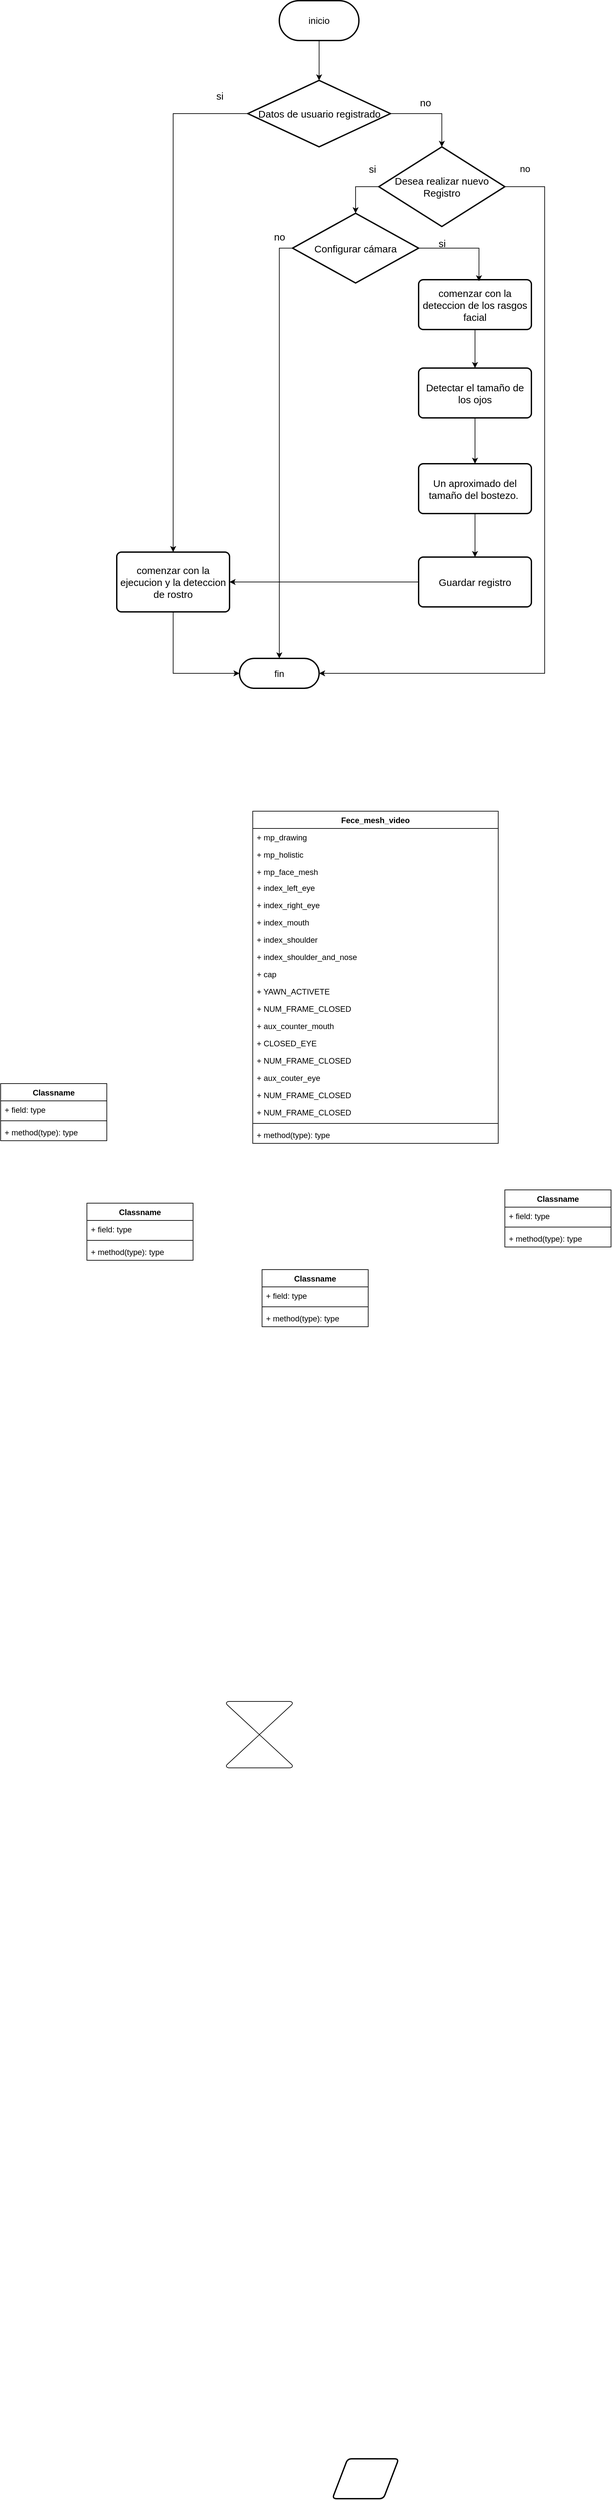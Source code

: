 <mxfile version="24.5.3" type="device">
  <diagram name="Página-1" id="5Qb3vk1Ux75uHA_Sm0zD">
    <mxGraphModel dx="1414" dy="722" grid="1" gridSize="10" guides="1" tooltips="1" connect="1" arrows="1" fold="1" page="1" pageScale="1" pageWidth="827" pageHeight="1169" math="0" shadow="0">
      <root>
        <mxCell id="0" />
        <mxCell id="1" parent="0" />
        <mxCell id="PELi2MCsB4YUl8_9I-J1-1" value="&lt;font style=&quot;font-size: 14px;&quot;&gt;inicio&lt;/font&gt;" style="rounded=1;whiteSpace=wrap;html=1;absoluteArcSize=1;arcSize=86;strokeWidth=2;" vertex="1" parent="1">
          <mxGeometry x="360" y="60" width="120" height="60" as="geometry" />
        </mxCell>
        <mxCell id="PELi2MCsB4YUl8_9I-J1-6" style="edgeStyle=orthogonalEdgeStyle;rounded=0;orthogonalLoop=1;jettySize=auto;html=1;exitX=0;exitY=0.5;exitDx=0;exitDy=0;exitPerimeter=0;entryX=0.5;entryY=0;entryDx=0;entryDy=0;" edge="1" parent="1" source="PELi2MCsB4YUl8_9I-J1-2" target="PELi2MCsB4YUl8_9I-J1-5">
          <mxGeometry relative="1" as="geometry" />
        </mxCell>
        <mxCell id="PELi2MCsB4YUl8_9I-J1-8" style="edgeStyle=orthogonalEdgeStyle;rounded=0;orthogonalLoop=1;jettySize=auto;html=1;exitX=1;exitY=0.5;exitDx=0;exitDy=0;exitPerimeter=0;" edge="1" parent="1" source="PELi2MCsB4YUl8_9I-J1-2" target="PELi2MCsB4YUl8_9I-J1-4">
          <mxGeometry relative="1" as="geometry" />
        </mxCell>
        <mxCell id="PELi2MCsB4YUl8_9I-J1-2" value="&lt;font style=&quot;font-size: 15px;&quot;&gt;Datos de usuario registrado&lt;/font&gt;" style="strokeWidth=2;html=1;shape=mxgraph.flowchart.decision;whiteSpace=wrap;" vertex="1" parent="1">
          <mxGeometry x="312.5" y="180" width="215" height="100" as="geometry" />
        </mxCell>
        <mxCell id="PELi2MCsB4YUl8_9I-J1-3" style="edgeStyle=orthogonalEdgeStyle;rounded=0;orthogonalLoop=1;jettySize=auto;html=1;exitX=0.5;exitY=1;exitDx=0;exitDy=0;entryX=0.5;entryY=0;entryDx=0;entryDy=0;entryPerimeter=0;" edge="1" parent="1" source="PELi2MCsB4YUl8_9I-J1-1" target="PELi2MCsB4YUl8_9I-J1-2">
          <mxGeometry relative="1" as="geometry" />
        </mxCell>
        <mxCell id="PELi2MCsB4YUl8_9I-J1-28" style="edgeStyle=orthogonalEdgeStyle;rounded=0;orthogonalLoop=1;jettySize=auto;html=1;exitX=1;exitY=0.5;exitDx=0;exitDy=0;exitPerimeter=0;entryX=1;entryY=0.5;entryDx=0;entryDy=0;" edge="1" parent="1" source="PELi2MCsB4YUl8_9I-J1-4" target="PELi2MCsB4YUl8_9I-J1-10">
          <mxGeometry relative="1" as="geometry">
            <Array as="points">
              <mxPoint x="760" y="340" />
              <mxPoint x="760" y="1073" />
            </Array>
          </mxGeometry>
        </mxCell>
        <mxCell id="PELi2MCsB4YUl8_9I-J1-4" value="&lt;font style=&quot;font-size: 15px;&quot;&gt;Desea realizar nuevo Registro&lt;/font&gt;" style="strokeWidth=2;html=1;shape=mxgraph.flowchart.decision;whiteSpace=wrap;" vertex="1" parent="1">
          <mxGeometry x="510" y="280" width="190" height="120" as="geometry" />
        </mxCell>
        <mxCell id="PELi2MCsB4YUl8_9I-J1-25" style="edgeStyle=orthogonalEdgeStyle;rounded=0;orthogonalLoop=1;jettySize=auto;html=1;exitX=0.5;exitY=1;exitDx=0;exitDy=0;entryX=0;entryY=0.5;entryDx=0;entryDy=0;" edge="1" parent="1" source="PELi2MCsB4YUl8_9I-J1-5" target="PELi2MCsB4YUl8_9I-J1-10">
          <mxGeometry relative="1" as="geometry" />
        </mxCell>
        <mxCell id="PELi2MCsB4YUl8_9I-J1-5" value="&lt;font style=&quot;font-size: 15px;&quot;&gt;comenzar con la ejecucion y la deteccion de rostro&lt;/font&gt;" style="rounded=1;whiteSpace=wrap;html=1;absoluteArcSize=1;arcSize=14;strokeWidth=2;" vertex="1" parent="1">
          <mxGeometry x="115" y="890" width="170" height="90" as="geometry" />
        </mxCell>
        <mxCell id="PELi2MCsB4YUl8_9I-J1-7" value="&lt;font style=&quot;font-size: 15px;&quot;&gt;si&lt;/font&gt;" style="text;html=1;align=center;verticalAlign=middle;resizable=0;points=[];autosize=1;strokeColor=none;fillColor=none;" vertex="1" parent="1">
          <mxGeometry x="255" y="188" width="30" height="30" as="geometry" />
        </mxCell>
        <mxCell id="PELi2MCsB4YUl8_9I-J1-9" value="&lt;font style=&quot;font-size: 15px;&quot;&gt;no&lt;/font&gt;" style="text;html=1;align=center;verticalAlign=middle;resizable=0;points=[];autosize=1;strokeColor=none;fillColor=none;" vertex="1" parent="1">
          <mxGeometry x="560" y="198" width="40" height="30" as="geometry" />
        </mxCell>
        <mxCell id="PELi2MCsB4YUl8_9I-J1-10" value="&lt;font style=&quot;font-size: 14px;&quot;&gt;fin&lt;/font&gt;" style="rounded=1;whiteSpace=wrap;html=1;absoluteArcSize=1;arcSize=86;strokeWidth=2;" vertex="1" parent="1">
          <mxGeometry x="300" y="1050" width="120" height="45" as="geometry" />
        </mxCell>
        <mxCell id="PELi2MCsB4YUl8_9I-J1-12" style="edgeStyle=orthogonalEdgeStyle;rounded=0;orthogonalLoop=1;jettySize=auto;html=1;exitX=0;exitY=0.5;exitDx=0;exitDy=0;exitPerimeter=0;entryX=0.5;entryY=0;entryDx=0;entryDy=0;" edge="1" parent="1" source="PELi2MCsB4YUl8_9I-J1-11" target="PELi2MCsB4YUl8_9I-J1-10">
          <mxGeometry relative="1" as="geometry" />
        </mxCell>
        <mxCell id="PELi2MCsB4YUl8_9I-J1-11" value="&lt;span style=&quot;font-size: 15px;&quot;&gt;Configurar cámara&lt;/span&gt;" style="strokeWidth=2;html=1;shape=mxgraph.flowchart.decision;whiteSpace=wrap;" vertex="1" parent="1">
          <mxGeometry x="380" y="380" width="190" height="105" as="geometry" />
        </mxCell>
        <mxCell id="PELi2MCsB4YUl8_9I-J1-13" style="edgeStyle=orthogonalEdgeStyle;rounded=0;orthogonalLoop=1;jettySize=auto;html=1;exitX=0;exitY=0.5;exitDx=0;exitDy=0;exitPerimeter=0;entryX=0.5;entryY=0;entryDx=0;entryDy=0;entryPerimeter=0;" edge="1" parent="1" source="PELi2MCsB4YUl8_9I-J1-4" target="PELi2MCsB4YUl8_9I-J1-11">
          <mxGeometry relative="1" as="geometry" />
        </mxCell>
        <mxCell id="PELi2MCsB4YUl8_9I-J1-14" value="&lt;font style=&quot;font-size: 15px;&quot;&gt;si&lt;/font&gt;" style="text;html=1;align=center;verticalAlign=middle;resizable=0;points=[];autosize=1;strokeColor=none;fillColor=none;" vertex="1" parent="1">
          <mxGeometry x="590" y="410" width="30" height="30" as="geometry" />
        </mxCell>
        <mxCell id="PELi2MCsB4YUl8_9I-J1-15" value="&lt;font style=&quot;font-size: 15px;&quot;&gt;no&lt;/font&gt;" style="text;html=1;align=center;verticalAlign=middle;resizable=0;points=[];autosize=1;strokeColor=none;fillColor=none;" vertex="1" parent="1">
          <mxGeometry x="340" y="400" width="40" height="30" as="geometry" />
        </mxCell>
        <mxCell id="PELi2MCsB4YUl8_9I-J1-20" style="edgeStyle=orthogonalEdgeStyle;rounded=0;orthogonalLoop=1;jettySize=auto;html=1;exitX=0.5;exitY=1;exitDx=0;exitDy=0;" edge="1" parent="1" source="PELi2MCsB4YUl8_9I-J1-16" target="PELi2MCsB4YUl8_9I-J1-18">
          <mxGeometry relative="1" as="geometry" />
        </mxCell>
        <mxCell id="PELi2MCsB4YUl8_9I-J1-16" value="&lt;font style=&quot;font-size: 15px;&quot;&gt;comenzar con la deteccion de los rasgos facial&lt;/font&gt;" style="rounded=1;whiteSpace=wrap;html=1;absoluteArcSize=1;arcSize=14;strokeWidth=2;" vertex="1" parent="1">
          <mxGeometry x="570" y="480" width="170" height="75" as="geometry" />
        </mxCell>
        <mxCell id="PELi2MCsB4YUl8_9I-J1-17" style="edgeStyle=orthogonalEdgeStyle;rounded=0;orthogonalLoop=1;jettySize=auto;html=1;exitX=1;exitY=0.5;exitDx=0;exitDy=0;exitPerimeter=0;entryX=0.535;entryY=0.031;entryDx=0;entryDy=0;entryPerimeter=0;" edge="1" parent="1" source="PELi2MCsB4YUl8_9I-J1-11" target="PELi2MCsB4YUl8_9I-J1-16">
          <mxGeometry relative="1" as="geometry" />
        </mxCell>
        <mxCell id="PELi2MCsB4YUl8_9I-J1-21" style="edgeStyle=orthogonalEdgeStyle;rounded=0;orthogonalLoop=1;jettySize=auto;html=1;exitX=0.5;exitY=1;exitDx=0;exitDy=0;" edge="1" parent="1" source="PELi2MCsB4YUl8_9I-J1-18" target="PELi2MCsB4YUl8_9I-J1-19">
          <mxGeometry relative="1" as="geometry" />
        </mxCell>
        <mxCell id="PELi2MCsB4YUl8_9I-J1-18" value="&lt;span style=&quot;font-size: 15px;&quot;&gt;Detectar el tamaño de los ojos&lt;/span&gt;" style="rounded=1;whiteSpace=wrap;html=1;absoluteArcSize=1;arcSize=14;strokeWidth=2;" vertex="1" parent="1">
          <mxGeometry x="570" y="613" width="170" height="75" as="geometry" />
        </mxCell>
        <mxCell id="PELi2MCsB4YUl8_9I-J1-23" style="edgeStyle=orthogonalEdgeStyle;rounded=0;orthogonalLoop=1;jettySize=auto;html=1;exitX=0.5;exitY=1;exitDx=0;exitDy=0;" edge="1" parent="1" source="PELi2MCsB4YUl8_9I-J1-19" target="PELi2MCsB4YUl8_9I-J1-22">
          <mxGeometry relative="1" as="geometry" />
        </mxCell>
        <mxCell id="PELi2MCsB4YUl8_9I-J1-19" value="&lt;span style=&quot;font-size: 15px;&quot;&gt;Un aproximado del tamaño del bostezo.&amp;nbsp;&lt;/span&gt;" style="rounded=1;whiteSpace=wrap;html=1;absoluteArcSize=1;arcSize=14;strokeWidth=2;" vertex="1" parent="1">
          <mxGeometry x="570" y="757" width="170" height="75" as="geometry" />
        </mxCell>
        <mxCell id="PELi2MCsB4YUl8_9I-J1-24" style="edgeStyle=orthogonalEdgeStyle;rounded=0;orthogonalLoop=1;jettySize=auto;html=1;exitX=0;exitY=0.5;exitDx=0;exitDy=0;" edge="1" parent="1" source="PELi2MCsB4YUl8_9I-J1-22" target="PELi2MCsB4YUl8_9I-J1-5">
          <mxGeometry relative="1" as="geometry" />
        </mxCell>
        <mxCell id="PELi2MCsB4YUl8_9I-J1-22" value="&lt;span style=&quot;font-size: 15px;&quot;&gt;Guardar registro&lt;/span&gt;" style="rounded=1;whiteSpace=wrap;html=1;absoluteArcSize=1;arcSize=14;strokeWidth=2;" vertex="1" parent="1">
          <mxGeometry x="570" y="897.5" width="170" height="75" as="geometry" />
        </mxCell>
        <mxCell id="PELi2MCsB4YUl8_9I-J1-27" value="&lt;font style=&quot;font-size: 15px;&quot;&gt;si&lt;/font&gt;" style="text;html=1;align=center;verticalAlign=middle;resizable=0;points=[];autosize=1;strokeColor=none;fillColor=none;" vertex="1" parent="1">
          <mxGeometry x="485" y="298" width="30" height="30" as="geometry" />
        </mxCell>
        <mxCell id="PELi2MCsB4YUl8_9I-J1-29" value="&lt;font style=&quot;font-size: 14px;&quot;&gt;no&lt;/font&gt;" style="text;html=1;align=center;verticalAlign=middle;resizable=0;points=[];autosize=1;strokeColor=none;fillColor=none;" vertex="1" parent="1">
          <mxGeometry x="710" y="298" width="40" height="30" as="geometry" />
        </mxCell>
        <mxCell id="PELi2MCsB4YUl8_9I-J1-31" value="" style="verticalLabelPosition=bottom;verticalAlign=top;html=1;shape=mxgraph.flowchart.collate;" vertex="1" parent="1">
          <mxGeometry x="280" y="2620" width="100" height="100" as="geometry" />
        </mxCell>
        <mxCell id="PELi2MCsB4YUl8_9I-J1-32" value="" style="shape=parallelogram;html=1;strokeWidth=2;perimeter=parallelogramPerimeter;whiteSpace=wrap;rounded=1;arcSize=12;size=0.23;" vertex="1" parent="1">
          <mxGeometry x="440" y="3760" width="100" height="60" as="geometry" />
        </mxCell>
        <mxCell id="PELi2MCsB4YUl8_9I-J1-37" value="Fece_mesh_video" style="swimlane;fontStyle=1;align=center;verticalAlign=top;childLayout=stackLayout;horizontal=1;startSize=26;horizontalStack=0;resizeParent=1;resizeParentMax=0;resizeLast=0;collapsible=1;marginBottom=0;whiteSpace=wrap;html=1;" vertex="1" parent="1">
          <mxGeometry x="320" y="1280" width="370" height="500" as="geometry" />
        </mxCell>
        <mxCell id="PELi2MCsB4YUl8_9I-J1-38" value="+ mp_drawing" style="text;strokeColor=none;fillColor=none;align=left;verticalAlign=top;spacingLeft=4;spacingRight=4;overflow=hidden;rotatable=0;points=[[0,0.5],[1,0.5]];portConstraint=eastwest;whiteSpace=wrap;html=1;" vertex="1" parent="PELi2MCsB4YUl8_9I-J1-37">
          <mxGeometry y="26" width="370" height="26" as="geometry" />
        </mxCell>
        <mxCell id="PELi2MCsB4YUl8_9I-J1-57" value="+ mp_holistic" style="text;strokeColor=none;fillColor=none;align=left;verticalAlign=top;spacingLeft=4;spacingRight=4;overflow=hidden;rotatable=0;points=[[0,0.5],[1,0.5]];portConstraint=eastwest;whiteSpace=wrap;html=1;" vertex="1" parent="PELi2MCsB4YUl8_9I-J1-37">
          <mxGeometry y="52" width="370" height="26" as="geometry" />
        </mxCell>
        <mxCell id="PELi2MCsB4YUl8_9I-J1-58" value="+ mp_face_mesh" style="text;strokeColor=none;fillColor=none;align=left;verticalAlign=top;spacingLeft=4;spacingRight=4;overflow=hidden;rotatable=0;points=[[0,0.5],[1,0.5]];portConstraint=eastwest;whiteSpace=wrap;html=1;" vertex="1" parent="PELi2MCsB4YUl8_9I-J1-37">
          <mxGeometry y="78" width="370" height="24" as="geometry" />
        </mxCell>
        <mxCell id="PELi2MCsB4YUl8_9I-J1-59" value="+ index_left_eye" style="text;strokeColor=none;fillColor=none;align=left;verticalAlign=top;spacingLeft=4;spacingRight=4;overflow=hidden;rotatable=0;points=[[0,0.5],[1,0.5]];portConstraint=eastwest;whiteSpace=wrap;html=1;" vertex="1" parent="PELi2MCsB4YUl8_9I-J1-37">
          <mxGeometry y="102" width="370" height="26" as="geometry" />
        </mxCell>
        <mxCell id="PELi2MCsB4YUl8_9I-J1-60" value="+ index_right_eye" style="text;strokeColor=none;fillColor=none;align=left;verticalAlign=top;spacingLeft=4;spacingRight=4;overflow=hidden;rotatable=0;points=[[0,0.5],[1,0.5]];portConstraint=eastwest;whiteSpace=wrap;html=1;" vertex="1" parent="PELi2MCsB4YUl8_9I-J1-37">
          <mxGeometry y="128" width="370" height="26" as="geometry" />
        </mxCell>
        <mxCell id="PELi2MCsB4YUl8_9I-J1-61" value="+ index_mouth" style="text;strokeColor=none;fillColor=none;align=left;verticalAlign=top;spacingLeft=4;spacingRight=4;overflow=hidden;rotatable=0;points=[[0,0.5],[1,0.5]];portConstraint=eastwest;whiteSpace=wrap;html=1;" vertex="1" parent="PELi2MCsB4YUl8_9I-J1-37">
          <mxGeometry y="154" width="370" height="26" as="geometry" />
        </mxCell>
        <mxCell id="PELi2MCsB4YUl8_9I-J1-62" value="+ index_shoulder" style="text;strokeColor=none;fillColor=none;align=left;verticalAlign=top;spacingLeft=4;spacingRight=4;overflow=hidden;rotatable=0;points=[[0,0.5],[1,0.5]];portConstraint=eastwest;whiteSpace=wrap;html=1;" vertex="1" parent="PELi2MCsB4YUl8_9I-J1-37">
          <mxGeometry y="180" width="370" height="26" as="geometry" />
        </mxCell>
        <mxCell id="PELi2MCsB4YUl8_9I-J1-63" value="+ index_shoulder_and_nose" style="text;strokeColor=none;fillColor=none;align=left;verticalAlign=top;spacingLeft=4;spacingRight=4;overflow=hidden;rotatable=0;points=[[0,0.5],[1,0.5]];portConstraint=eastwest;whiteSpace=wrap;html=1;" vertex="1" parent="PELi2MCsB4YUl8_9I-J1-37">
          <mxGeometry y="206" width="370" height="26" as="geometry" />
        </mxCell>
        <mxCell id="PELi2MCsB4YUl8_9I-J1-64" value="+ cap" style="text;strokeColor=none;fillColor=none;align=left;verticalAlign=top;spacingLeft=4;spacingRight=4;overflow=hidden;rotatable=0;points=[[0,0.5],[1,0.5]];portConstraint=eastwest;whiteSpace=wrap;html=1;" vertex="1" parent="PELi2MCsB4YUl8_9I-J1-37">
          <mxGeometry y="232" width="370" height="26" as="geometry" />
        </mxCell>
        <mxCell id="PELi2MCsB4YUl8_9I-J1-65" value="+ YAWN_ACTIVETE" style="text;strokeColor=none;fillColor=none;align=left;verticalAlign=top;spacingLeft=4;spacingRight=4;overflow=hidden;rotatable=0;points=[[0,0.5],[1,0.5]];portConstraint=eastwest;whiteSpace=wrap;html=1;" vertex="1" parent="PELi2MCsB4YUl8_9I-J1-37">
          <mxGeometry y="258" width="370" height="26" as="geometry" />
        </mxCell>
        <mxCell id="PELi2MCsB4YUl8_9I-J1-66" value="+ NUM_FRAME_CLOSED" style="text;strokeColor=none;fillColor=none;align=left;verticalAlign=top;spacingLeft=4;spacingRight=4;overflow=hidden;rotatable=0;points=[[0,0.5],[1,0.5]];portConstraint=eastwest;whiteSpace=wrap;html=1;" vertex="1" parent="PELi2MCsB4YUl8_9I-J1-37">
          <mxGeometry y="284" width="370" height="26" as="geometry" />
        </mxCell>
        <mxCell id="PELi2MCsB4YUl8_9I-J1-67" value="+ aux_counter_mouth" style="text;strokeColor=none;fillColor=none;align=left;verticalAlign=top;spacingLeft=4;spacingRight=4;overflow=hidden;rotatable=0;points=[[0,0.5],[1,0.5]];portConstraint=eastwest;whiteSpace=wrap;html=1;" vertex="1" parent="PELi2MCsB4YUl8_9I-J1-37">
          <mxGeometry y="310" width="370" height="26" as="geometry" />
        </mxCell>
        <mxCell id="PELi2MCsB4YUl8_9I-J1-68" value="+ CLOSED_EYE" style="text;strokeColor=none;fillColor=none;align=left;verticalAlign=top;spacingLeft=4;spacingRight=4;overflow=hidden;rotatable=0;points=[[0,0.5],[1,0.5]];portConstraint=eastwest;whiteSpace=wrap;html=1;" vertex="1" parent="PELi2MCsB4YUl8_9I-J1-37">
          <mxGeometry y="336" width="370" height="26" as="geometry" />
        </mxCell>
        <mxCell id="PELi2MCsB4YUl8_9I-J1-69" value="+ NUM_FRAME_CLOSED" style="text;strokeColor=none;fillColor=none;align=left;verticalAlign=top;spacingLeft=4;spacingRight=4;overflow=hidden;rotatable=0;points=[[0,0.5],[1,0.5]];portConstraint=eastwest;whiteSpace=wrap;html=1;" vertex="1" parent="PELi2MCsB4YUl8_9I-J1-37">
          <mxGeometry y="362" width="370" height="26" as="geometry" />
        </mxCell>
        <mxCell id="PELi2MCsB4YUl8_9I-J1-70" value="+ aux_couter_eye" style="text;strokeColor=none;fillColor=none;align=left;verticalAlign=top;spacingLeft=4;spacingRight=4;overflow=hidden;rotatable=0;points=[[0,0.5],[1,0.5]];portConstraint=eastwest;whiteSpace=wrap;html=1;" vertex="1" parent="PELi2MCsB4YUl8_9I-J1-37">
          <mxGeometry y="388" width="370" height="26" as="geometry" />
        </mxCell>
        <mxCell id="PELi2MCsB4YUl8_9I-J1-71" value="+ NUM_FRAME_CLOSED" style="text;strokeColor=none;fillColor=none;align=left;verticalAlign=top;spacingLeft=4;spacingRight=4;overflow=hidden;rotatable=0;points=[[0,0.5],[1,0.5]];portConstraint=eastwest;whiteSpace=wrap;html=1;" vertex="1" parent="PELi2MCsB4YUl8_9I-J1-37">
          <mxGeometry y="414" width="370" height="26" as="geometry" />
        </mxCell>
        <mxCell id="PELi2MCsB4YUl8_9I-J1-72" value="+ NUM_FRAME_CLOSED" style="text;strokeColor=none;fillColor=none;align=left;verticalAlign=top;spacingLeft=4;spacingRight=4;overflow=hidden;rotatable=0;points=[[0,0.5],[1,0.5]];portConstraint=eastwest;whiteSpace=wrap;html=1;" vertex="1" parent="PELi2MCsB4YUl8_9I-J1-37">
          <mxGeometry y="440" width="370" height="26" as="geometry" />
        </mxCell>
        <mxCell id="PELi2MCsB4YUl8_9I-J1-39" value="" style="line;strokeWidth=1;fillColor=none;align=left;verticalAlign=middle;spacingTop=-1;spacingLeft=3;spacingRight=3;rotatable=0;labelPosition=right;points=[];portConstraint=eastwest;strokeColor=inherit;" vertex="1" parent="PELi2MCsB4YUl8_9I-J1-37">
          <mxGeometry y="466" width="370" height="8" as="geometry" />
        </mxCell>
        <mxCell id="PELi2MCsB4YUl8_9I-J1-40" value="+ method(type): type" style="text;strokeColor=none;fillColor=none;align=left;verticalAlign=top;spacingLeft=4;spacingRight=4;overflow=hidden;rotatable=0;points=[[0,0.5],[1,0.5]];portConstraint=eastwest;whiteSpace=wrap;html=1;" vertex="1" parent="PELi2MCsB4YUl8_9I-J1-37">
          <mxGeometry y="474" width="370" height="26" as="geometry" />
        </mxCell>
        <mxCell id="PELi2MCsB4YUl8_9I-J1-41" value="Classname" style="swimlane;fontStyle=1;align=center;verticalAlign=top;childLayout=stackLayout;horizontal=1;startSize=26;horizontalStack=0;resizeParent=1;resizeParentMax=0;resizeLast=0;collapsible=1;marginBottom=0;whiteSpace=wrap;html=1;" vertex="1" parent="1">
          <mxGeometry x="-60" y="1690" width="160" height="86" as="geometry" />
        </mxCell>
        <mxCell id="PELi2MCsB4YUl8_9I-J1-42" value="+ field: type" style="text;strokeColor=none;fillColor=none;align=left;verticalAlign=top;spacingLeft=4;spacingRight=4;overflow=hidden;rotatable=0;points=[[0,0.5],[1,0.5]];portConstraint=eastwest;whiteSpace=wrap;html=1;" vertex="1" parent="PELi2MCsB4YUl8_9I-J1-41">
          <mxGeometry y="26" width="160" height="26" as="geometry" />
        </mxCell>
        <mxCell id="PELi2MCsB4YUl8_9I-J1-43" value="" style="line;strokeWidth=1;fillColor=none;align=left;verticalAlign=middle;spacingTop=-1;spacingLeft=3;spacingRight=3;rotatable=0;labelPosition=right;points=[];portConstraint=eastwest;strokeColor=inherit;" vertex="1" parent="PELi2MCsB4YUl8_9I-J1-41">
          <mxGeometry y="52" width="160" height="8" as="geometry" />
        </mxCell>
        <mxCell id="PELi2MCsB4YUl8_9I-J1-44" value="+ method(type): type" style="text;strokeColor=none;fillColor=none;align=left;verticalAlign=top;spacingLeft=4;spacingRight=4;overflow=hidden;rotatable=0;points=[[0,0.5],[1,0.5]];portConstraint=eastwest;whiteSpace=wrap;html=1;" vertex="1" parent="PELi2MCsB4YUl8_9I-J1-41">
          <mxGeometry y="60" width="160" height="26" as="geometry" />
        </mxCell>
        <mxCell id="PELi2MCsB4YUl8_9I-J1-45" value="Classname" style="swimlane;fontStyle=1;align=center;verticalAlign=top;childLayout=stackLayout;horizontal=1;startSize=26;horizontalStack=0;resizeParent=1;resizeParentMax=0;resizeLast=0;collapsible=1;marginBottom=0;whiteSpace=wrap;html=1;" vertex="1" parent="1">
          <mxGeometry x="700" y="1850" width="160" height="86" as="geometry" />
        </mxCell>
        <mxCell id="PELi2MCsB4YUl8_9I-J1-46" value="+ field: type" style="text;strokeColor=none;fillColor=none;align=left;verticalAlign=top;spacingLeft=4;spacingRight=4;overflow=hidden;rotatable=0;points=[[0,0.5],[1,0.5]];portConstraint=eastwest;whiteSpace=wrap;html=1;" vertex="1" parent="PELi2MCsB4YUl8_9I-J1-45">
          <mxGeometry y="26" width="160" height="26" as="geometry" />
        </mxCell>
        <mxCell id="PELi2MCsB4YUl8_9I-J1-47" value="" style="line;strokeWidth=1;fillColor=none;align=left;verticalAlign=middle;spacingTop=-1;spacingLeft=3;spacingRight=3;rotatable=0;labelPosition=right;points=[];portConstraint=eastwest;strokeColor=inherit;" vertex="1" parent="PELi2MCsB4YUl8_9I-J1-45">
          <mxGeometry y="52" width="160" height="8" as="geometry" />
        </mxCell>
        <mxCell id="PELi2MCsB4YUl8_9I-J1-48" value="+ method(type): type" style="text;strokeColor=none;fillColor=none;align=left;verticalAlign=top;spacingLeft=4;spacingRight=4;overflow=hidden;rotatable=0;points=[[0,0.5],[1,0.5]];portConstraint=eastwest;whiteSpace=wrap;html=1;" vertex="1" parent="PELi2MCsB4YUl8_9I-J1-45">
          <mxGeometry y="60" width="160" height="26" as="geometry" />
        </mxCell>
        <mxCell id="PELi2MCsB4YUl8_9I-J1-49" value="Classname" style="swimlane;fontStyle=1;align=center;verticalAlign=top;childLayout=stackLayout;horizontal=1;startSize=26;horizontalStack=0;resizeParent=1;resizeParentMax=0;resizeLast=0;collapsible=1;marginBottom=0;whiteSpace=wrap;html=1;" vertex="1" parent="1">
          <mxGeometry x="70" y="1870" width="160" height="86" as="geometry" />
        </mxCell>
        <mxCell id="PELi2MCsB4YUl8_9I-J1-50" value="+ field: type" style="text;strokeColor=none;fillColor=none;align=left;verticalAlign=top;spacingLeft=4;spacingRight=4;overflow=hidden;rotatable=0;points=[[0,0.5],[1,0.5]];portConstraint=eastwest;whiteSpace=wrap;html=1;" vertex="1" parent="PELi2MCsB4YUl8_9I-J1-49">
          <mxGeometry y="26" width="160" height="26" as="geometry" />
        </mxCell>
        <mxCell id="PELi2MCsB4YUl8_9I-J1-51" value="" style="line;strokeWidth=1;fillColor=none;align=left;verticalAlign=middle;spacingTop=-1;spacingLeft=3;spacingRight=3;rotatable=0;labelPosition=right;points=[];portConstraint=eastwest;strokeColor=inherit;" vertex="1" parent="PELi2MCsB4YUl8_9I-J1-49">
          <mxGeometry y="52" width="160" height="8" as="geometry" />
        </mxCell>
        <mxCell id="PELi2MCsB4YUl8_9I-J1-52" value="+ method(type): type" style="text;strokeColor=none;fillColor=none;align=left;verticalAlign=top;spacingLeft=4;spacingRight=4;overflow=hidden;rotatable=0;points=[[0,0.5],[1,0.5]];portConstraint=eastwest;whiteSpace=wrap;html=1;" vertex="1" parent="PELi2MCsB4YUl8_9I-J1-49">
          <mxGeometry y="60" width="160" height="26" as="geometry" />
        </mxCell>
        <mxCell id="PELi2MCsB4YUl8_9I-J1-53" value="Classname" style="swimlane;fontStyle=1;align=center;verticalAlign=top;childLayout=stackLayout;horizontal=1;startSize=26;horizontalStack=0;resizeParent=1;resizeParentMax=0;resizeLast=0;collapsible=1;marginBottom=0;whiteSpace=wrap;html=1;" vertex="1" parent="1">
          <mxGeometry x="334" y="1970" width="160" height="86" as="geometry" />
        </mxCell>
        <mxCell id="PELi2MCsB4YUl8_9I-J1-54" value="+ field: type" style="text;strokeColor=none;fillColor=none;align=left;verticalAlign=top;spacingLeft=4;spacingRight=4;overflow=hidden;rotatable=0;points=[[0,0.5],[1,0.5]];portConstraint=eastwest;whiteSpace=wrap;html=1;" vertex="1" parent="PELi2MCsB4YUl8_9I-J1-53">
          <mxGeometry y="26" width="160" height="26" as="geometry" />
        </mxCell>
        <mxCell id="PELi2MCsB4YUl8_9I-J1-55" value="" style="line;strokeWidth=1;fillColor=none;align=left;verticalAlign=middle;spacingTop=-1;spacingLeft=3;spacingRight=3;rotatable=0;labelPosition=right;points=[];portConstraint=eastwest;strokeColor=inherit;" vertex="1" parent="PELi2MCsB4YUl8_9I-J1-53">
          <mxGeometry y="52" width="160" height="8" as="geometry" />
        </mxCell>
        <mxCell id="PELi2MCsB4YUl8_9I-J1-56" value="+ method(type): type" style="text;strokeColor=none;fillColor=none;align=left;verticalAlign=top;spacingLeft=4;spacingRight=4;overflow=hidden;rotatable=0;points=[[0,0.5],[1,0.5]];portConstraint=eastwest;whiteSpace=wrap;html=1;" vertex="1" parent="PELi2MCsB4YUl8_9I-J1-53">
          <mxGeometry y="60" width="160" height="26" as="geometry" />
        </mxCell>
      </root>
    </mxGraphModel>
  </diagram>
</mxfile>
